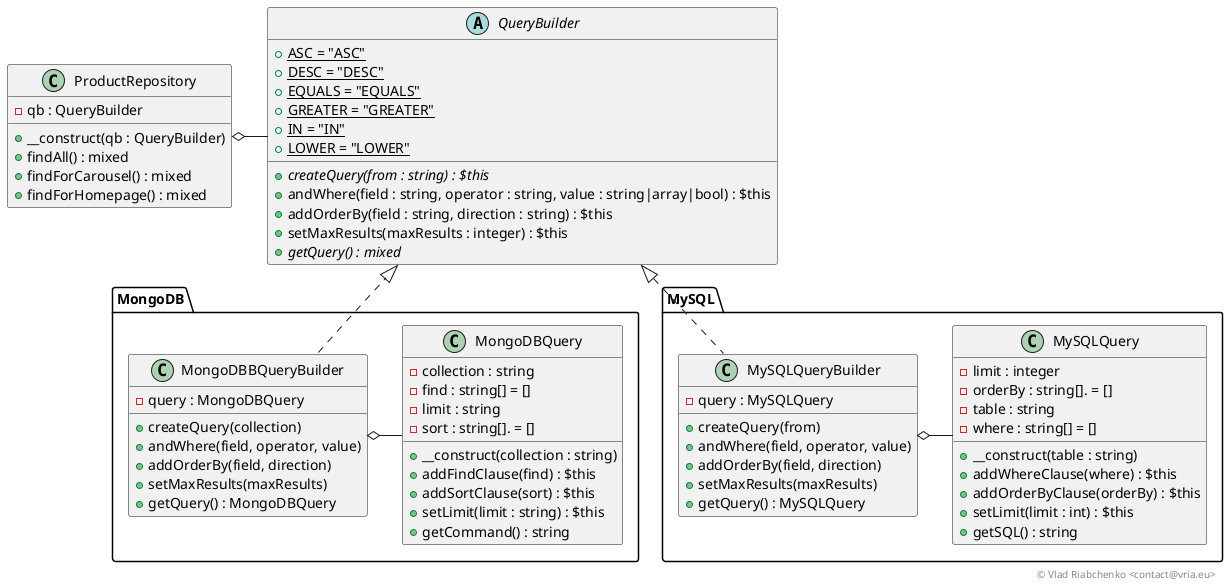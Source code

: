 @startuml

class ProductRepository {
    -qb : QueryBuilder
    +__construct(qb : QueryBuilder)
    +findAll() : mixed
    +findForCarousel() : mixed
    +findForHomepage() : mixed
}

abstract class QueryBuilder {
    +{static}ASC = "ASC"
    +{static}DESC = "DESC"
    +{static}EQUALS = "EQUALS"
    +{static}GREATER = "GREATER"
    +{static}IN = "IN"
    +{static}LOWER = "LOWER"
    +{abstract}createQuery(from : string) : $this
    +andWhere(field : string, operator : string, value : string|array|bool) : $this
    +addOrderBy(field : string, direction : string) : $this
    +setMaxResults(maxResults : integer) : $this
    +{abstract}getQuery() : mixed
}

class MongoDB.MongoDBQuery {
    -collection : string
    -find : string[] = []
    -limit : string
    -sort : string[]. = []
    +__construct(collection : string)
    +addFindClause(find) : $this
    +addSortClause(sort) : $this
    +setLimit(limit : string) : $this
    +getCommand() : string
}

class MongoDB.MongoDBBQueryBuilder {
    -query : MongoDBQuery
    +createQuery(collection)
    +andWhere(field, operator, value)
    +addOrderBy(field, direction)
    +setMaxResults(maxResults)
    +getQuery() : MongoDBQuery
}

class MySQL.MySQLQueryBuilder {
    -query : MySQLQuery
    +createQuery(from)
    +andWhere(field, operator, value)
    +addOrderBy(field, direction)
    +setMaxResults(maxResults)
    +getQuery() : MySQLQuery
}

class MySQL.MySQLQuery {
    -limit : integer
    -orderBy : string[]. = []
    -table : string
    -where : string[] = []
    +__construct(table : string)
    +addWhereClause(where) : $this
    +addOrderByClause(orderBy) : $this
    +setLimit(limit : int) : $this
    +getSQL() : string
}

ProductRepository o-right- QueryBuilder

"MongoDB.MongoDBBQueryBuilder" .up.|> QueryBuilder
"MongoDB.MongoDBBQueryBuilder" o-right- "MongoDB.MongoDBQuery"

"MySQL.MySQLQueryBuilder" .up.|> QueryBuilder
"MySQL.MySQLQueryBuilder" o-right- "MySQL.MySQLQuery"

right footer © Vlad Riabchenko <contact@vria.eu>

@enduml
